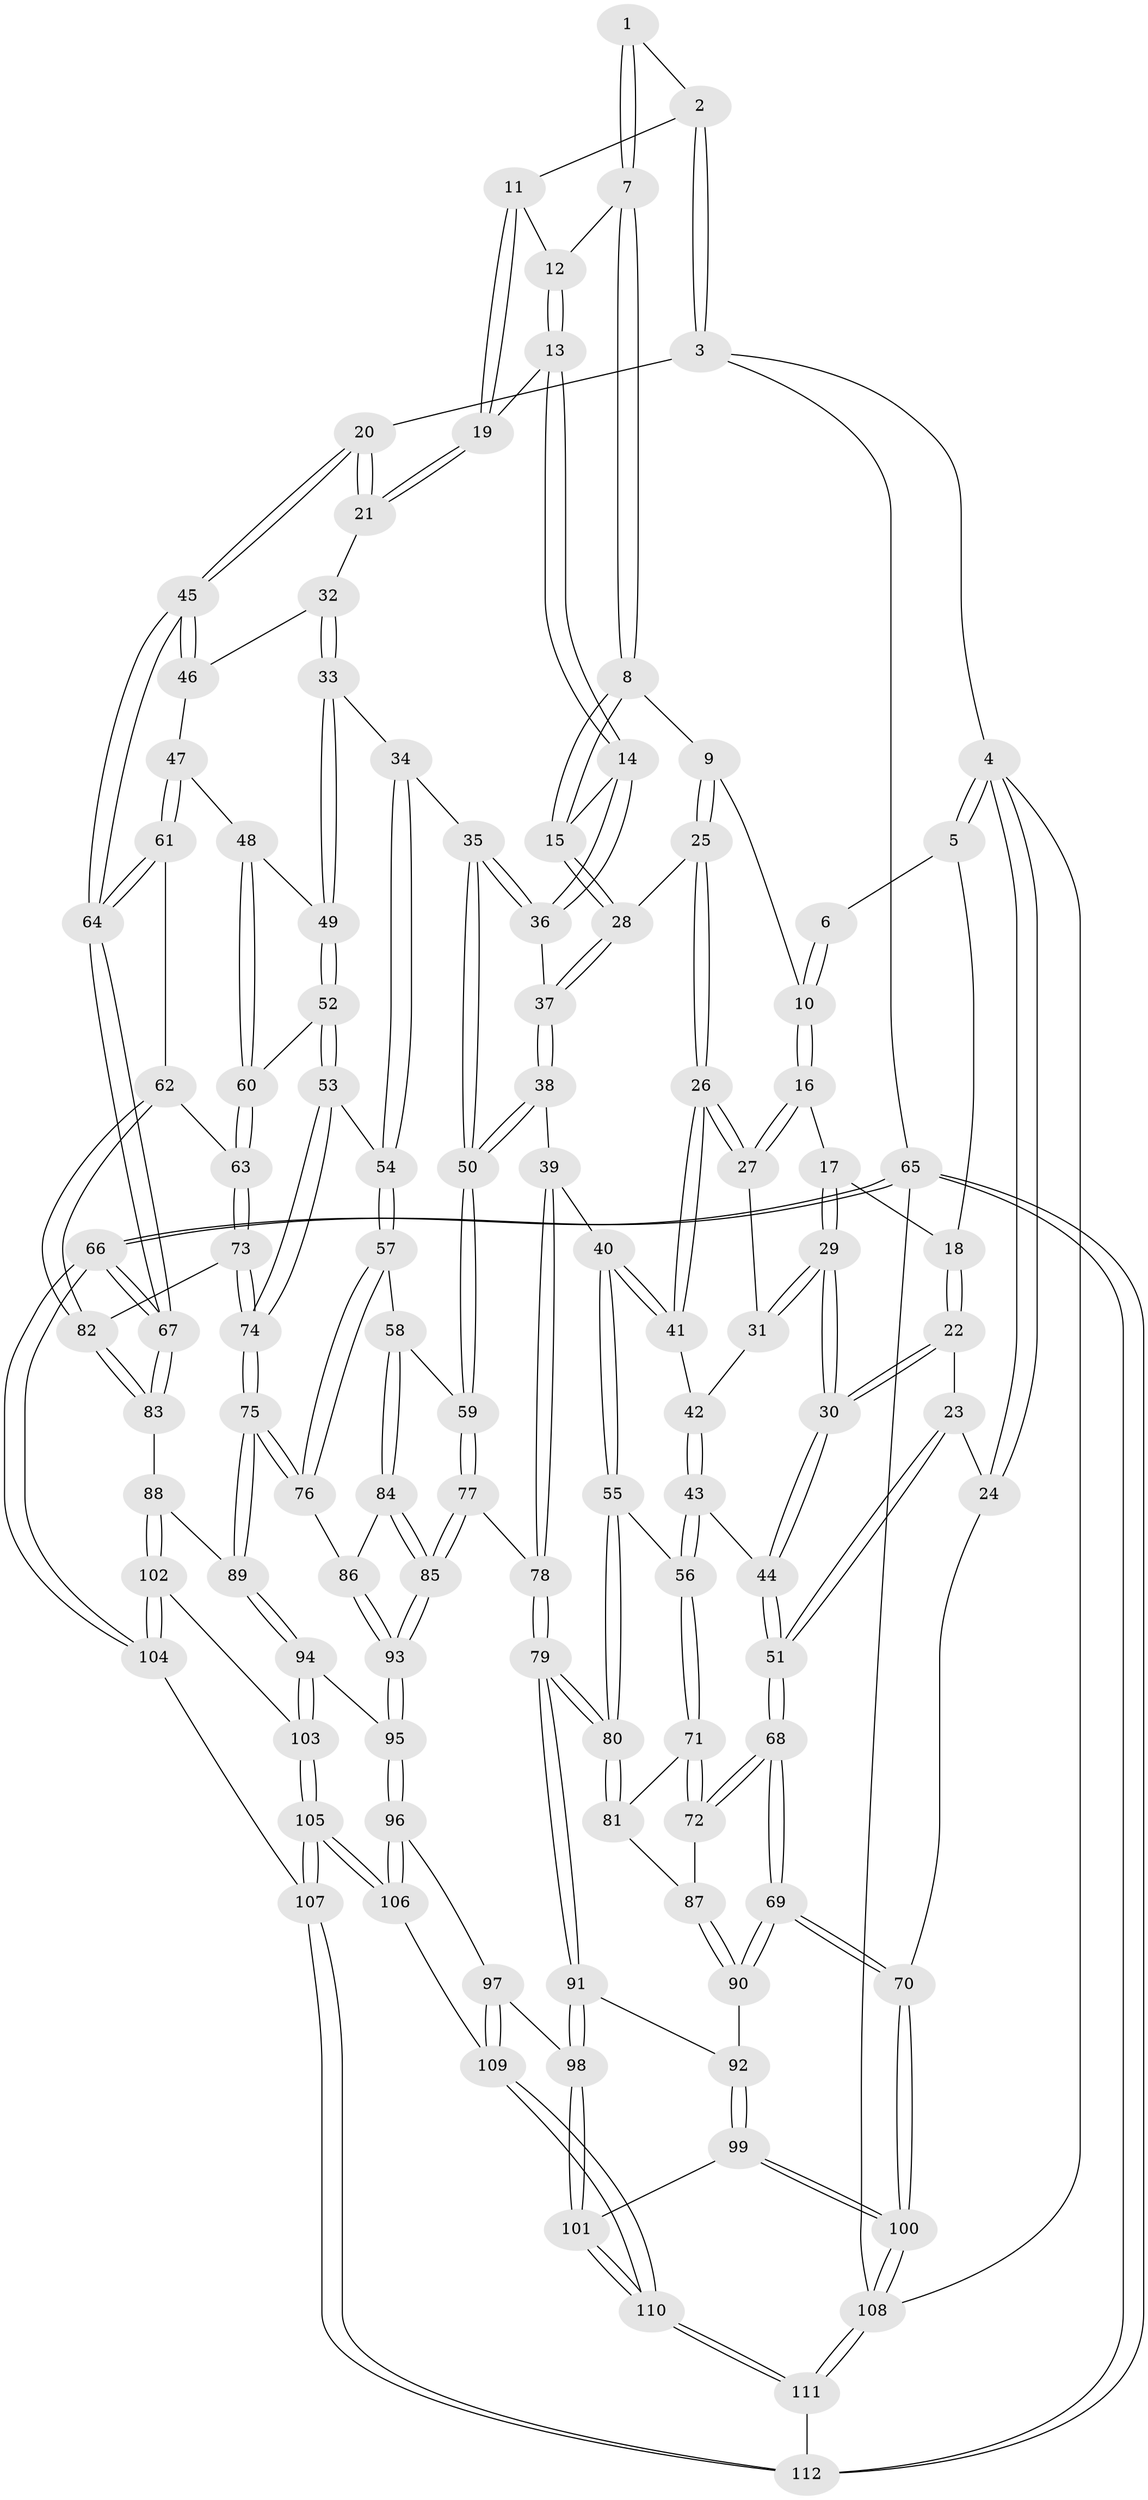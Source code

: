 // Generated by graph-tools (version 1.1) at 2025/38/03/09/25 02:38:35]
// undirected, 112 vertices, 277 edges
graph export_dot {
graph [start="1"]
  node [color=gray90,style=filled];
  1 [pos="+0.5245096722359461+0"];
  2 [pos="+0.8252424472044295+0"];
  3 [pos="+1+0"];
  4 [pos="+0+0"];
  5 [pos="+0.009987011103000758+0"];
  6 [pos="+0.2629881927000146+0"];
  7 [pos="+0.5271704166728373+0.0372700107962672"];
  8 [pos="+0.4632085195181028+0.12114463962710303"];
  9 [pos="+0.4336962846719485+0.11640508107339152"];
  10 [pos="+0.33864855912860437+0.07664090532416697"];
  11 [pos="+0.6870346448331709+0.0631828798599605"];
  12 [pos="+0.5817808962811902+0.06626118014017487"];
  13 [pos="+0.595109342978991+0.1954539907995055"];
  14 [pos="+0.5751281240456817+0.20774927483622677"];
  15 [pos="+0.49434606592726116+0.1693273783279775"];
  16 [pos="+0.2951839138348224+0.13714529463632671"];
  17 [pos="+0.1698948017642815+0.14748563394873468"];
  18 [pos="+0.10808851027410088+0.07658608288180123"];
  19 [pos="+0.7011827804586618+0.16688102360743565"];
  20 [pos="+1+0"];
  21 [pos="+0.7718817613521586+0.21426643632649417"];
  22 [pos="+0+0.23323289295005187"];
  23 [pos="+0+0.23780090428624517"];
  24 [pos="+0+0.23287648601324548"];
  25 [pos="+0.3658981315215899+0.2630944747940481"];
  26 [pos="+0.3437065270358315+0.26778409945310955"];
  27 [pos="+0.30846631697389226+0.23362314309111779"];
  28 [pos="+0.43073885144393526+0.268688529398203"];
  29 [pos="+0.15105721903125416+0.2702367568499019"];
  30 [pos="+0.13728160492784586+0.28268539053694125"];
  31 [pos="+0.20523933142279746+0.2718672816758532"];
  32 [pos="+0.7718281319611233+0.21513139592773753"];
  33 [pos="+0.7572563791661511+0.28558637903958567"];
  34 [pos="+0.7053009263588702+0.30697635061381423"];
  35 [pos="+0.5850897415203782+0.31292028930259996"];
  36 [pos="+0.5742907650259556+0.22920330252262236"];
  37 [pos="+0.4517364191811509+0.29490381689917994"];
  38 [pos="+0.49918023614367635+0.40162778367989294"];
  39 [pos="+0.4041351458873256+0.4306959411736904"];
  40 [pos="+0.3383199124353879+0.42157756359861404"];
  41 [pos="+0.3343219693537556+0.32237972402581067"];
  42 [pos="+0.24366796913736335+0.31613624828446274"];
  43 [pos="+0.2539796270811368+0.41445287021977606"];
  44 [pos="+0.13390062699592695+0.3957962494652584"];
  45 [pos="+1+0.2650771776049614"];
  46 [pos="+0.8851906253441694+0.3010645022884591"];
  47 [pos="+0.8281877880902515+0.38613477572775795"];
  48 [pos="+0.8118507276249649+0.3803000408524996"];
  49 [pos="+0.7625121755896109+0.29795645001637894"];
  50 [pos="+0.5381165894714274+0.40879163667293417"];
  51 [pos="+0.08082388252584716+0.45260539402399136"];
  52 [pos="+0.6747532701268601+0.4415504087226037"];
  53 [pos="+0.650431034680702+0.44539488904197083"];
  54 [pos="+0.6428205475039326+0.44410419868846196"];
  55 [pos="+0.32908365794701616+0.4268408382100703"];
  56 [pos="+0.297277570310862+0.4316715910793657"];
  57 [pos="+0.6169618968160928+0.4464431244619036"];
  58 [pos="+0.576320968866806+0.4423211844206421"];
  59 [pos="+0.550472112353147+0.423800339718622"];
  60 [pos="+0.7481636574557394+0.4442865332337315"];
  61 [pos="+0.9139092048460118+0.4371924466407716"];
  62 [pos="+0.8366120079091788+0.5014563131238343"];
  63 [pos="+0.7627236057540071+0.48841325880112063"];
  64 [pos="+1+0.4630582906134998"];
  65 [pos="+1+1"];
  66 [pos="+1+1"];
  67 [pos="+1+0.6592584501079716"];
  68 [pos="+0.052453417438525794+0.4980926559336978"];
  69 [pos="+0+0.5773381356714229"];
  70 [pos="+0+0.6014661438822526"];
  71 [pos="+0.25875754917885785+0.4941327828419581"];
  72 [pos="+0.08882267431389217+0.5119783911287339"];
  73 [pos="+0.7401040444963659+0.5632096116756371"];
  74 [pos="+0.7331533888344184+0.567284892613826"];
  75 [pos="+0.7243213795928534+0.5789727276397667"];
  76 [pos="+0.6763504741991825+0.5815868834814854"];
  77 [pos="+0.46492390400093386+0.5818999382630021"];
  78 [pos="+0.429465104131442+0.5773993258792693"];
  79 [pos="+0.3478419615609138+0.6274171623528435"];
  80 [pos="+0.3414097259069503+0.6189075662079762"];
  81 [pos="+0.24317051721810726+0.5685206422469211"];
  82 [pos="+0.8167942267767542+0.5690969690981864"];
  83 [pos="+0.9157603702354794+0.6692193691631323"];
  84 [pos="+0.5786120268188493+0.5090811135174504"];
  85 [pos="+0.5355061878529308+0.635203553885775"];
  86 [pos="+0.6486955921867733+0.5937465328651891"];
  87 [pos="+0.20815241937366885+0.5806497429946423"];
  88 [pos="+0.8168682597412873+0.7144151909766976"];
  89 [pos="+0.728734762409652+0.6015546283574439"];
  90 [pos="+0.19202597129425128+0.6698479621124332"];
  91 [pos="+0.3458188083298915+0.6528602451087572"];
  92 [pos="+0.2138447420397549+0.7110760938550625"];
  93 [pos="+0.565749828438348+0.7013114152062139"];
  94 [pos="+0.653517588503109+0.7376972498655542"];
  95 [pos="+0.5658485978540782+0.7036012163649659"];
  96 [pos="+0.5008600663626054+0.7583100600418384"];
  97 [pos="+0.45121682091630655+0.7716826708245196"];
  98 [pos="+0.41322414596365153+0.7577626488338833"];
  99 [pos="+0.1812594687334587+0.8236782632479466"];
  100 [pos="+0+0.9642551910996077"];
  101 [pos="+0.24707598938879904+0.8508712645838898"];
  102 [pos="+0.7847330673024225+0.7477817471921786"];
  103 [pos="+0.6714397106978345+0.7507552042215868"];
  104 [pos="+0.7937374065672124+0.7847097655041273"];
  105 [pos="+0.6584557708885345+1"];
  106 [pos="+0.6253644685512828+0.9766273250085384"];
  107 [pos="+0.7006337061497291+1"];
  108 [pos="+0+1"];
  109 [pos="+0.43556537688493524+0.8995141772574434"];
  110 [pos="+0.34167821042163404+1"];
  111 [pos="+0.34134443861883523+1"];
  112 [pos="+0.724895967057684+1"];
  1 -- 2;
  1 -- 7;
  1 -- 7;
  2 -- 3;
  2 -- 3;
  2 -- 11;
  3 -- 4;
  3 -- 20;
  3 -- 65;
  4 -- 5;
  4 -- 5;
  4 -- 24;
  4 -- 24;
  4 -- 108;
  5 -- 6;
  5 -- 18;
  6 -- 10;
  6 -- 10;
  7 -- 8;
  7 -- 8;
  7 -- 12;
  8 -- 9;
  8 -- 15;
  8 -- 15;
  9 -- 10;
  9 -- 25;
  9 -- 25;
  10 -- 16;
  10 -- 16;
  11 -- 12;
  11 -- 19;
  11 -- 19;
  12 -- 13;
  12 -- 13;
  13 -- 14;
  13 -- 14;
  13 -- 19;
  14 -- 15;
  14 -- 36;
  14 -- 36;
  15 -- 28;
  15 -- 28;
  16 -- 17;
  16 -- 27;
  16 -- 27;
  17 -- 18;
  17 -- 29;
  17 -- 29;
  18 -- 22;
  18 -- 22;
  19 -- 21;
  19 -- 21;
  20 -- 21;
  20 -- 21;
  20 -- 45;
  20 -- 45;
  21 -- 32;
  22 -- 23;
  22 -- 30;
  22 -- 30;
  23 -- 24;
  23 -- 51;
  23 -- 51;
  24 -- 70;
  25 -- 26;
  25 -- 26;
  25 -- 28;
  26 -- 27;
  26 -- 27;
  26 -- 41;
  26 -- 41;
  27 -- 31;
  28 -- 37;
  28 -- 37;
  29 -- 30;
  29 -- 30;
  29 -- 31;
  29 -- 31;
  30 -- 44;
  30 -- 44;
  31 -- 42;
  32 -- 33;
  32 -- 33;
  32 -- 46;
  33 -- 34;
  33 -- 49;
  33 -- 49;
  34 -- 35;
  34 -- 54;
  34 -- 54;
  35 -- 36;
  35 -- 36;
  35 -- 50;
  35 -- 50;
  36 -- 37;
  37 -- 38;
  37 -- 38;
  38 -- 39;
  38 -- 50;
  38 -- 50;
  39 -- 40;
  39 -- 78;
  39 -- 78;
  40 -- 41;
  40 -- 41;
  40 -- 55;
  40 -- 55;
  41 -- 42;
  42 -- 43;
  42 -- 43;
  43 -- 44;
  43 -- 56;
  43 -- 56;
  44 -- 51;
  44 -- 51;
  45 -- 46;
  45 -- 46;
  45 -- 64;
  45 -- 64;
  46 -- 47;
  47 -- 48;
  47 -- 61;
  47 -- 61;
  48 -- 49;
  48 -- 60;
  48 -- 60;
  49 -- 52;
  49 -- 52;
  50 -- 59;
  50 -- 59;
  51 -- 68;
  51 -- 68;
  52 -- 53;
  52 -- 53;
  52 -- 60;
  53 -- 54;
  53 -- 74;
  53 -- 74;
  54 -- 57;
  54 -- 57;
  55 -- 56;
  55 -- 80;
  55 -- 80;
  56 -- 71;
  56 -- 71;
  57 -- 58;
  57 -- 76;
  57 -- 76;
  58 -- 59;
  58 -- 84;
  58 -- 84;
  59 -- 77;
  59 -- 77;
  60 -- 63;
  60 -- 63;
  61 -- 62;
  61 -- 64;
  61 -- 64;
  62 -- 63;
  62 -- 82;
  62 -- 82;
  63 -- 73;
  63 -- 73;
  64 -- 67;
  64 -- 67;
  65 -- 66;
  65 -- 66;
  65 -- 112;
  65 -- 112;
  65 -- 108;
  66 -- 67;
  66 -- 67;
  66 -- 104;
  66 -- 104;
  67 -- 83;
  67 -- 83;
  68 -- 69;
  68 -- 69;
  68 -- 72;
  68 -- 72;
  69 -- 70;
  69 -- 70;
  69 -- 90;
  69 -- 90;
  70 -- 100;
  70 -- 100;
  71 -- 72;
  71 -- 72;
  71 -- 81;
  72 -- 87;
  73 -- 74;
  73 -- 74;
  73 -- 82;
  74 -- 75;
  74 -- 75;
  75 -- 76;
  75 -- 76;
  75 -- 89;
  75 -- 89;
  76 -- 86;
  77 -- 78;
  77 -- 85;
  77 -- 85;
  78 -- 79;
  78 -- 79;
  79 -- 80;
  79 -- 80;
  79 -- 91;
  79 -- 91;
  80 -- 81;
  80 -- 81;
  81 -- 87;
  82 -- 83;
  82 -- 83;
  83 -- 88;
  84 -- 85;
  84 -- 85;
  84 -- 86;
  85 -- 93;
  85 -- 93;
  86 -- 93;
  86 -- 93;
  87 -- 90;
  87 -- 90;
  88 -- 89;
  88 -- 102;
  88 -- 102;
  89 -- 94;
  89 -- 94;
  90 -- 92;
  91 -- 92;
  91 -- 98;
  91 -- 98;
  92 -- 99;
  92 -- 99;
  93 -- 95;
  93 -- 95;
  94 -- 95;
  94 -- 103;
  94 -- 103;
  95 -- 96;
  95 -- 96;
  96 -- 97;
  96 -- 106;
  96 -- 106;
  97 -- 98;
  97 -- 109;
  97 -- 109;
  98 -- 101;
  98 -- 101;
  99 -- 100;
  99 -- 100;
  99 -- 101;
  100 -- 108;
  100 -- 108;
  101 -- 110;
  101 -- 110;
  102 -- 103;
  102 -- 104;
  102 -- 104;
  103 -- 105;
  103 -- 105;
  104 -- 107;
  105 -- 106;
  105 -- 106;
  105 -- 107;
  105 -- 107;
  106 -- 109;
  107 -- 112;
  107 -- 112;
  108 -- 111;
  108 -- 111;
  109 -- 110;
  109 -- 110;
  110 -- 111;
  110 -- 111;
  111 -- 112;
}

